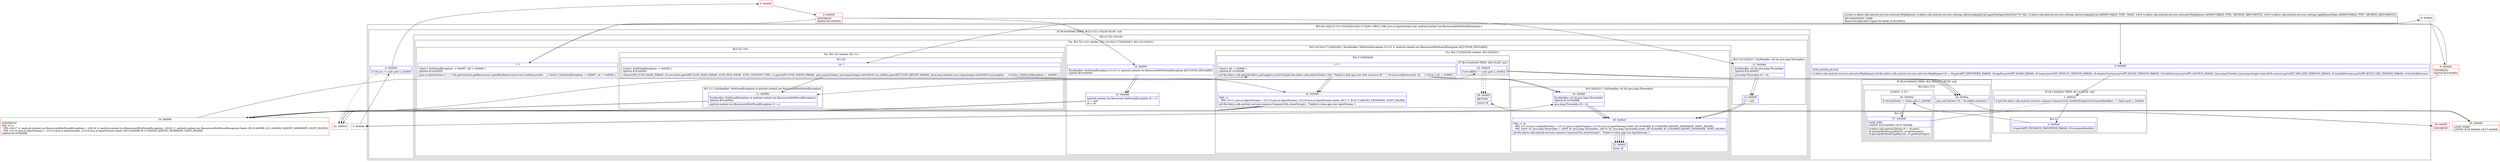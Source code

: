 digraph "CFG forio.fabric.sdk.android.services.settings.AbstractAppSpiCall.applyMultipartDataTo(Lio\/fabric\/sdk\/android\/services\/network\/HttpRequest;Lio\/fabric\/sdk\/android\/services\/settings\/AppRequestData;)Lio\/fabric\/sdk\/android\/services\/network\/HttpRequest;" {
subgraph cluster_Region_279951313 {
label = "R(5:0|(1:2)|(2:(2:7|(1:10))|18)|(2:24|(1:27))|28) | DECL_VAR: java.io.InputStream null, android.content.res.Resources$NotFoundException e\l";
node [shape=record,color=blue];
Node_0 [shape=record,label="{0\:\ 0x0000|MTH_ENTER_BLOCK\l|io.fabric.sdk.android.services.network.HttpRequest p018io.fabric.sdk.android.services.network.HttpRequest r8 = r8.part(APP_IDENTIFIER_PARAM, r9.appId).part(APP_NAME_PARAM, r9.name).part(APP_DISPLAY_VERSION_PARAM, r9.displayVersion).part(APP_BUILD_VERSION_PARAM, r9.buildVersion).part(APP_SOURCE_PARAM, (java.lang.Number) java.lang.Integer.valueOf(r9.source)).part(APP_MIN_SDK_VERSION_PARAM, r9.minSdkVersion).part(APP_BUILT_SDK_VERSION_PARAM, r9.builtSdkVersion)\l}"];
subgraph cluster_IfRegion_1163155545 {
label = "IF [B:1:0x0042] THEN: R(1:2) ELSE: null";
node [shape=record,color=blue];
Node_1 [shape=record,label="{1\:\ 0x0042|if (p018io.fabric.sdk.android.services.common.CommonUtils.isNullOrEmpty(r9.instanceIdentifier) == false) goto L_0x0044\l}"];
subgraph cluster_Region_315598192 {
label = "R(1:2)";
node [shape=record,color=blue];
Node_2 [shape=record,label="{2\:\ 0x0044|r8.part(APP_INSTANCE_IDENTIFIER_PARAM, r9.instanceIdentifier)\l}"];
}
}
subgraph cluster_IfRegion_743742055 {
label = "IF [B:4:0x004d] THEN: R(2:(2:7|(1:10))|18) ELSE: null";
node [shape=record,color=blue];
Node_4 [shape=record,label="{4\:\ 0x004d|if (r9.icon != null) goto L_0x004f\l}"];
subgraph cluster_Region_1487870049 {
label = "R(2:(2:7|(1:10))|18)";
node [shape=record,color=blue];
subgraph cluster_TryCatchRegion_665835497 {
label = "Try: R(2:7|(1:10)) catches: R(3:14|15|(4:17|18|(0)|28)), R(4:12|13|20|21)";
node [shape=record,color=blue];
subgraph cluster_Region_832812855 {
label = "R(2:7|(1:10))";
node [shape=record,color=blue];
Node_7 [shape=record,label="{7\:\ ?|Catch:\{ NotFoundException \-\> 0x0097, all \-\> 0x0094 \}\lSplitter:B:6:0x0050\l|java.io.InputStream r1 = r7.kit.getContext().getResources().openRawResource(r9.icon.iconResourceId)     \/\/ Catch:\{ NotFoundException \-\> 0x0097, all \-\> 0x0094 \}\l}"];
subgraph cluster_TryCatchRegion_1079956949 {
label = "Try: R(1:10) catches: R(1:11)";
node [shape=record,color=blue];
subgraph cluster_Region_879865338 {
label = "R(1:10)";
node [shape=record,color=blue];
Node_10 [shape=record,label="{10\:\ ?|Catch:\{ NotFoundException \-\> 0x0092 \}\lSplitter:B:9:0x0064\l|r8.part(APP_ICON_HASH_PARAM, r9.icon.hash).part(APP_ICON_DATA_PARAM, ICON_FILE_NAME, ICON_CONTENT_TYPE, r1).part(APP_ICON_WIDTH_PARAM, (java.lang.Number) java.lang.Integer.valueOf(r9.icon.width)).part(APP_ICON_HEIGHT_PARAM, (java.lang.Number) java.lang.Integer.valueOf(r9.icon.height))     \/\/ Catch:\{ NotFoundException \-\> 0x0092 \}\l}"];
}
subgraph cluster_Region_1314882552 {
label = "R(1:11) | ExcHandler: NotFoundException (e android.content.res.Resources$NotFoundException)\l";
node [shape=record,color=blue];
Node_11 [shape=record,label="{11\:\ 0x0092|ExcHandler: NotFoundException (e android.content.res.Resources$NotFoundException)\lSplitter:B:9:0x0064\l|android.content.res.Resources$NotFoundException r0 = e\l}"];
}
}
}
subgraph cluster_Region_2072424990 {
label = "R(3:14|15|(4:17|18|(0)|28)) | ExcHandler: NotFoundException (r1v13 'e' android.content.res.Resources$NotFoundException A[CUSTOM_DECLARE])\l";
node [shape=record,color=blue];
Node_14 [shape=record,label="{14\:\ 0x0097|ExcHandler: NotFoundException (r1v13 'e' android.content.res.Resources$NotFoundException A[CUSTOM_DECLARE])\lSplitter:B:6:0x0050\l}"];
Node_15 [shape=record,label="{15\:\ 0x0098|android.content.res.Resources.NotFoundException r6 = r1\lr1 = null\lr0 = r6\l}"];
subgraph cluster_TryCatchRegion_1213331483 {
label = "Try: R(4:17|18|(0)|28) catches: R(3:19|20|21)";
node [shape=record,color=blue];
subgraph cluster_Region_2045853722 {
label = "R(4:17|18|(0)|28)";
node [shape=record,color=blue];
Node_17 [shape=record,label="{17\:\ ?|Catch:\{ all \-\> 0x00bf \}\lSplitter:B:16:0x009b\l|p018io.fabric.sdk.android.Fabric.getLogger().mo22224e(p018io.fabric.sdk.android.Fabric.TAG, \"Failed to find app icon with resource ID: \" + r9.icon.iconResourceId, r0)     \/\/ Catch:\{ all \-\> 0x00bf \}\l}"];
Node_18 [shape=record,label="{18\:\ 0x00b9|PHI: r1 \l  PHI: (r1v11 java.io.InputStream) = (r1v12 java.io.InputStream), (r1v19 java.io.InputStream) binds: [B:17:?, B:10:?] A[DONT_GENERATE, DONT_INLINE]\l|p018io.fabric.sdk.android.services.common.CommonUtils.closeOrLog(r1, \"Failed to close app icon InputStream.\")\l}"];
subgraph cluster_IfRegion_1755159904 {
label = "IF [B:23:0x00c8] THEN: R(0) ELSE: null";
node [shape=record,color=blue];
Node_23 [shape=record,label="{23\:\ 0x00c8|if (r9.sdkKits != null) goto L_0x00ca\l}"];
subgraph cluster_Region_835985157 {
label = "R(0)";
node [shape=record,color=blue];
}
}
Node_28 [shape=record,label="{28\:\ 0x00f3|RETURN\l|return r8\l}"];
}
subgraph cluster_Region_127046807 {
label = "R(3:19|20|21) | ExcHandler: all (th java.lang.Throwable)\l";
node [shape=record,color=blue];
Node_19 [shape=record,label="{19\:\ 0x00bf|ExcHandler: all (th java.lang.Throwable)\lSplitter:B:16:0x009b\l|java.lang.Throwable r8 = th\l}"];
Node_20 [shape=record,label="{20\:\ 0x00c0|PHI: r1 r8 \l  PHI: (r1v10 java.io.InputStream) = (r1v12 java.io.InputStream), (r1v15 java.io.InputStream) binds: [B:19:0x00bf, B:13:0x0095] A[DONT_GENERATE, DONT_INLINE]\l  PHI: (r8v8 'th' java.lang.Throwable) = (r8v9 'th' java.lang.Throwable), (r8v10 'th' java.lang.Throwable) binds: [B:19:0x00bf, B:13:0x0095] A[DONT_GENERATE, DONT_INLINE]\l|p018io.fabric.sdk.android.services.common.CommonUtils.closeOrLog(r1, \"Failed to close app icon InputStream.\")\l}"];
Node_21 [shape=record,label="{21\:\ 0x00c5|throw r8\l}"];
}
}
}
subgraph cluster_Region_1117900521 {
label = "R(4:12|13|20|21) | ExcHandler: all (th java.lang.Throwable)\l";
node [shape=record,color=blue];
Node_12 [shape=record,label="{12\:\ 0x0094|ExcHandler: all (th java.lang.Throwable)\lSplitter:B:6:0x0050\l|java.lang.Throwable r8 = th\l}"];
Node_13 [shape=record,label="{13\:\ 0x0095|r1 = null\l}"];
Node_20 [shape=record,label="{20\:\ 0x00c0|PHI: r1 r8 \l  PHI: (r1v10 java.io.InputStream) = (r1v12 java.io.InputStream), (r1v15 java.io.InputStream) binds: [B:19:0x00bf, B:13:0x0095] A[DONT_GENERATE, DONT_INLINE]\l  PHI: (r8v8 'th' java.lang.Throwable) = (r8v9 'th' java.lang.Throwable), (r8v10 'th' java.lang.Throwable) binds: [B:19:0x00bf, B:13:0x0095] A[DONT_GENERATE, DONT_INLINE]\l|p018io.fabric.sdk.android.services.common.CommonUtils.closeOrLog(r1, \"Failed to close app icon InputStream.\")\l}"];
Node_21 [shape=record,label="{21\:\ 0x00c5|throw r8\l}"];
}
}
Node_18 [shape=record,label="{18\:\ 0x00b9|PHI: r1 \l  PHI: (r1v11 java.io.InputStream) = (r1v12 java.io.InputStream), (r1v19 java.io.InputStream) binds: [B:17:?, B:10:?] A[DONT_GENERATE, DONT_INLINE]\l|p018io.fabric.sdk.android.services.common.CommonUtils.closeOrLog(r1, \"Failed to close app icon InputStream.\")\l}"];
}
}
subgraph cluster_IfRegion_1078211934 {
label = "IF [B:23:0x00c8] THEN: R(2:24|(1:27)) ELSE: null";
node [shape=record,color=blue];
Node_23 [shape=record,label="{23\:\ 0x00c8|if (r9.sdkKits != null) goto L_0x00ca\l}"];
subgraph cluster_Region_1152829099 {
label = "R(2:24|(1:27))";
node [shape=record,color=blue];
Node_24 [shape=record,label="{24\:\ 0x00ca|java.util.Iterator r9 = r9.sdkKits.iterator()\l}"];
subgraph cluster_LoopRegion_1426838799 {
label = "LOOP:0: (1:27)";
node [shape=record,color=blue];
Node_26 [shape=record,label="{26\:\ 0x00d4|if (r9.hasNext() != false) goto L_0x00d6\l}"];
subgraph cluster_Region_336421322 {
label = "R(1:27)";
node [shape=record,color=blue];
Node_27 [shape=record,label="{27\:\ 0x00d6|LOOP_END\lLOOP:0: B:25:0x00d0\-\>B:27:0x00d6\l|io.fabric.sdk.android.KitInfo r0 = r9.next()\lr8.part(getKitVersionKey(r0), r0.getVersion())\lr8.part(getKitBuildTypeKey(r0), r0.getBuildType())\l}"];
}
}
}
}
Node_28 [shape=record,label="{28\:\ 0x00f3|RETURN\l|return r8\l}"];
}
subgraph cluster_Region_2072424990 {
label = "R(3:14|15|(4:17|18|(0)|28)) | ExcHandler: NotFoundException (r1v13 'e' android.content.res.Resources$NotFoundException A[CUSTOM_DECLARE])\l";
node [shape=record,color=blue];
Node_14 [shape=record,label="{14\:\ 0x0097|ExcHandler: NotFoundException (r1v13 'e' android.content.res.Resources$NotFoundException A[CUSTOM_DECLARE])\lSplitter:B:6:0x0050\l}"];
Node_15 [shape=record,label="{15\:\ 0x0098|android.content.res.Resources.NotFoundException r6 = r1\lr1 = null\lr0 = r6\l}"];
subgraph cluster_TryCatchRegion_1213331483 {
label = "Try: R(4:17|18|(0)|28) catches: R(3:19|20|21)";
node [shape=record,color=blue];
subgraph cluster_Region_2045853722 {
label = "R(4:17|18|(0)|28)";
node [shape=record,color=blue];
Node_17 [shape=record,label="{17\:\ ?|Catch:\{ all \-\> 0x00bf \}\lSplitter:B:16:0x009b\l|p018io.fabric.sdk.android.Fabric.getLogger().mo22224e(p018io.fabric.sdk.android.Fabric.TAG, \"Failed to find app icon with resource ID: \" + r9.icon.iconResourceId, r0)     \/\/ Catch:\{ all \-\> 0x00bf \}\l}"];
Node_18 [shape=record,label="{18\:\ 0x00b9|PHI: r1 \l  PHI: (r1v11 java.io.InputStream) = (r1v12 java.io.InputStream), (r1v19 java.io.InputStream) binds: [B:17:?, B:10:?] A[DONT_GENERATE, DONT_INLINE]\l|p018io.fabric.sdk.android.services.common.CommonUtils.closeOrLog(r1, \"Failed to close app icon InputStream.\")\l}"];
subgraph cluster_IfRegion_1755159904 {
label = "IF [B:23:0x00c8] THEN: R(0) ELSE: null";
node [shape=record,color=blue];
Node_23 [shape=record,label="{23\:\ 0x00c8|if (r9.sdkKits != null) goto L_0x00ca\l}"];
subgraph cluster_Region_835985157 {
label = "R(0)";
node [shape=record,color=blue];
}
}
Node_28 [shape=record,label="{28\:\ 0x00f3|RETURN\l|return r8\l}"];
}
subgraph cluster_Region_127046807 {
label = "R(3:19|20|21) | ExcHandler: all (th java.lang.Throwable)\l";
node [shape=record,color=blue];
Node_19 [shape=record,label="{19\:\ 0x00bf|ExcHandler: all (th java.lang.Throwable)\lSplitter:B:16:0x009b\l|java.lang.Throwable r8 = th\l}"];
Node_20 [shape=record,label="{20\:\ 0x00c0|PHI: r1 r8 \l  PHI: (r1v10 java.io.InputStream) = (r1v12 java.io.InputStream), (r1v15 java.io.InputStream) binds: [B:19:0x00bf, B:13:0x0095] A[DONT_GENERATE, DONT_INLINE]\l  PHI: (r8v8 'th' java.lang.Throwable) = (r8v9 'th' java.lang.Throwable), (r8v10 'th' java.lang.Throwable) binds: [B:19:0x00bf, B:13:0x0095] A[DONT_GENERATE, DONT_INLINE]\l|p018io.fabric.sdk.android.services.common.CommonUtils.closeOrLog(r1, \"Failed to close app icon InputStream.\")\l}"];
Node_21 [shape=record,label="{21\:\ 0x00c5|throw r8\l}"];
}
}
}
subgraph cluster_Region_1117900521 {
label = "R(4:12|13|20|21) | ExcHandler: all (th java.lang.Throwable)\l";
node [shape=record,color=blue];
Node_12 [shape=record,label="{12\:\ 0x0094|ExcHandler: all (th java.lang.Throwable)\lSplitter:B:6:0x0050\l|java.lang.Throwable r8 = th\l}"];
Node_13 [shape=record,label="{13\:\ 0x0095|r1 = null\l}"];
Node_20 [shape=record,label="{20\:\ 0x00c0|PHI: r1 r8 \l  PHI: (r1v10 java.io.InputStream) = (r1v12 java.io.InputStream), (r1v15 java.io.InputStream) binds: [B:19:0x00bf, B:13:0x0095] A[DONT_GENERATE, DONT_INLINE]\l  PHI: (r8v8 'th' java.lang.Throwable) = (r8v9 'th' java.lang.Throwable), (r8v10 'th' java.lang.Throwable) binds: [B:19:0x00bf, B:13:0x0095] A[DONT_GENERATE, DONT_INLINE]\l|p018io.fabric.sdk.android.services.common.CommonUtils.closeOrLog(r1, \"Failed to close app icon InputStream.\")\l}"];
Node_21 [shape=record,label="{21\:\ 0x00c5|throw r8\l}"];
}
subgraph cluster_Region_1314882552 {
label = "R(1:11) | ExcHandler: NotFoundException (e android.content.res.Resources$NotFoundException)\l";
node [shape=record,color=blue];
Node_11 [shape=record,label="{11\:\ 0x0092|ExcHandler: NotFoundException (e android.content.res.Resources$NotFoundException)\lSplitter:B:9:0x0064\l|android.content.res.Resources$NotFoundException r0 = e\l}"];
}
subgraph cluster_Region_127046807 {
label = "R(3:19|20|21) | ExcHandler: all (th java.lang.Throwable)\l";
node [shape=record,color=blue];
Node_19 [shape=record,label="{19\:\ 0x00bf|ExcHandler: all (th java.lang.Throwable)\lSplitter:B:16:0x009b\l|java.lang.Throwable r8 = th\l}"];
Node_20 [shape=record,label="{20\:\ 0x00c0|PHI: r1 r8 \l  PHI: (r1v10 java.io.InputStream) = (r1v12 java.io.InputStream), (r1v15 java.io.InputStream) binds: [B:19:0x00bf, B:13:0x0095] A[DONT_GENERATE, DONT_INLINE]\l  PHI: (r8v8 'th' java.lang.Throwable) = (r8v9 'th' java.lang.Throwable), (r8v10 'th' java.lang.Throwable) binds: [B:19:0x00bf, B:13:0x0095] A[DONT_GENERATE, DONT_INLINE]\l|p018io.fabric.sdk.android.services.common.CommonUtils.closeOrLog(r1, \"Failed to close app icon InputStream.\")\l}"];
Node_21 [shape=record,label="{21\:\ 0x00c5|throw r8\l}"];
}
Node_3 [shape=record,color=red,label="{3\:\ 0x004b}"];
Node_5 [shape=record,color=red,label="{5\:\ 0x004f}"];
Node_6 [shape=record,color=red,label="{6\:\ 0x0050|SYNTHETIC\lSplitter:B:6:0x0050\l}"];
Node_8 [shape=record,color=red,label="{8\:\ 0x0062}"];
Node_9 [shape=record,color=red,label="{9\:\ 0x0064|SYNTHETIC\lSplitter:B:9:0x0064\l}"];
Node_16 [shape=record,color=red,label="{16\:\ 0x009b|SYNTHETIC\lPHI: r0 r1 \l  PHI: (r0v17 'e' android.content.res.Resources$NotFoundException) = (r0v18 'e' android.content.res.Resources$NotFoundException), (r0v20 'e' android.content.res.Resources$NotFoundException) binds: [B:15:0x0098, B:11:0x0092] A[DONT_GENERATE, DONT_INLINE]\l  PHI: (r1v12 java.io.InputStream) = (r1v14 java.io.InputStream), (r1v19 java.io.InputStream) binds: [B:15:0x0098, B:11:0x0092] A[DONT_GENERATE, DONT_INLINE]\lSplitter:B:16:0x009b\l}"];
Node_22 [shape=record,color=red,label="{22\:\ 0x00c6}"];
Node_25 [shape=record,color=red,label="{25\:\ 0x00d0|LOOP_START\lLOOP:0: B:25:0x00d0\-\>B:27:0x00d6\l}"];
Node_29 [shape=record,color=red,label="{29\:\ 0x00f3|SYNTHETIC\l}"];
MethodNode[shape=record,label="{private io.fabric.sdk.android.services.network.HttpRequest io.fabric.sdk.android.services.settings.AbstractAppSpiCall.applyMultipartDataTo((r7v0 'this' io.fabric.sdk.android.services.settings.AbstractAppSpiCall A[IMMUTABLE_TYPE, THIS]), (r8v0 io.fabric.sdk.android.services.network.HttpRequest A[IMMUTABLE_TYPE, METHOD_ARGUMENT]), (r9v0 io.fabric.sdk.android.services.settings.AppRequestData A[IMMUTABLE_TYPE, METHOD_ARGUMENT]))  | INCONSISTENT_CODE\lRemoved duplicated region for block: B:24:0x00ca \l}"];
MethodNode -> Node_0;
Node_0 -> Node_1;
Node_1 -> Node_2;
Node_1 -> Node_3[style=dashed];
Node_2 -> Node_3;
Node_4 -> Node_5;
Node_4 -> Node_22[style=dashed];
Node_7 -> Node_8;
Node_10 -> Node_11;
Node_10 -> Node_18;
Node_11 -> Node_16;
Node_14 -> Node_15;
Node_15 -> Node_16;
Node_17 -> Node_18;
Node_17 -> Node_19;
Node_18 -> Node_22;
Node_23 -> Node_24;
Node_23 -> Node_28[style=dashed];
Node_19 -> Node_20;
Node_20 -> Node_21;
Node_12 -> Node_13;
Node_13 -> Node_20;
Node_20 -> Node_21;
Node_18 -> Node_22;
Node_23 -> Node_24;
Node_23 -> Node_28[style=dashed];
Node_24 -> Node_25;
Node_26 -> Node_27;
Node_26 -> Node_29[style=dashed];
Node_27 -> Node_25;
Node_14 -> Node_15;
Node_15 -> Node_16;
Node_17 -> Node_18;
Node_17 -> Node_19;
Node_18 -> Node_22;
Node_23 -> Node_24;
Node_23 -> Node_28[style=dashed];
Node_19 -> Node_20;
Node_20 -> Node_21;
Node_12 -> Node_13;
Node_13 -> Node_20;
Node_20 -> Node_21;
Node_11 -> Node_16;
Node_19 -> Node_20;
Node_20 -> Node_21;
Node_3 -> Node_4;
Node_5 -> Node_6;
Node_6 -> Node_7;
Node_6 -> Node_14;
Node_6 -> Node_12;
Node_8 -> Node_9;
Node_9 -> Node_10;
Node_9 -> Node_11;
Node_16 -> Node_17;
Node_16 -> Node_19;
Node_22 -> Node_23;
Node_25 -> Node_26;
Node_29 -> Node_28;
}

